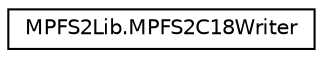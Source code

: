 digraph "Graphical Class Hierarchy"
{
  edge [fontname="Helvetica",fontsize="10",labelfontname="Helvetica",labelfontsize="10"];
  node [fontname="Helvetica",fontsize="10",shape=record];
  rankdir="LR";
  Node1 [label="MPFS2Lib.MPFS2C18Writer",height=0.2,width=0.4,color="black", fillcolor="white", style="filled",URL="$class_microchip_m_p_f_s_1_1_m_p_f_s2_lib_1_1_m_p_f_s2_c18_writer.html"];
}
